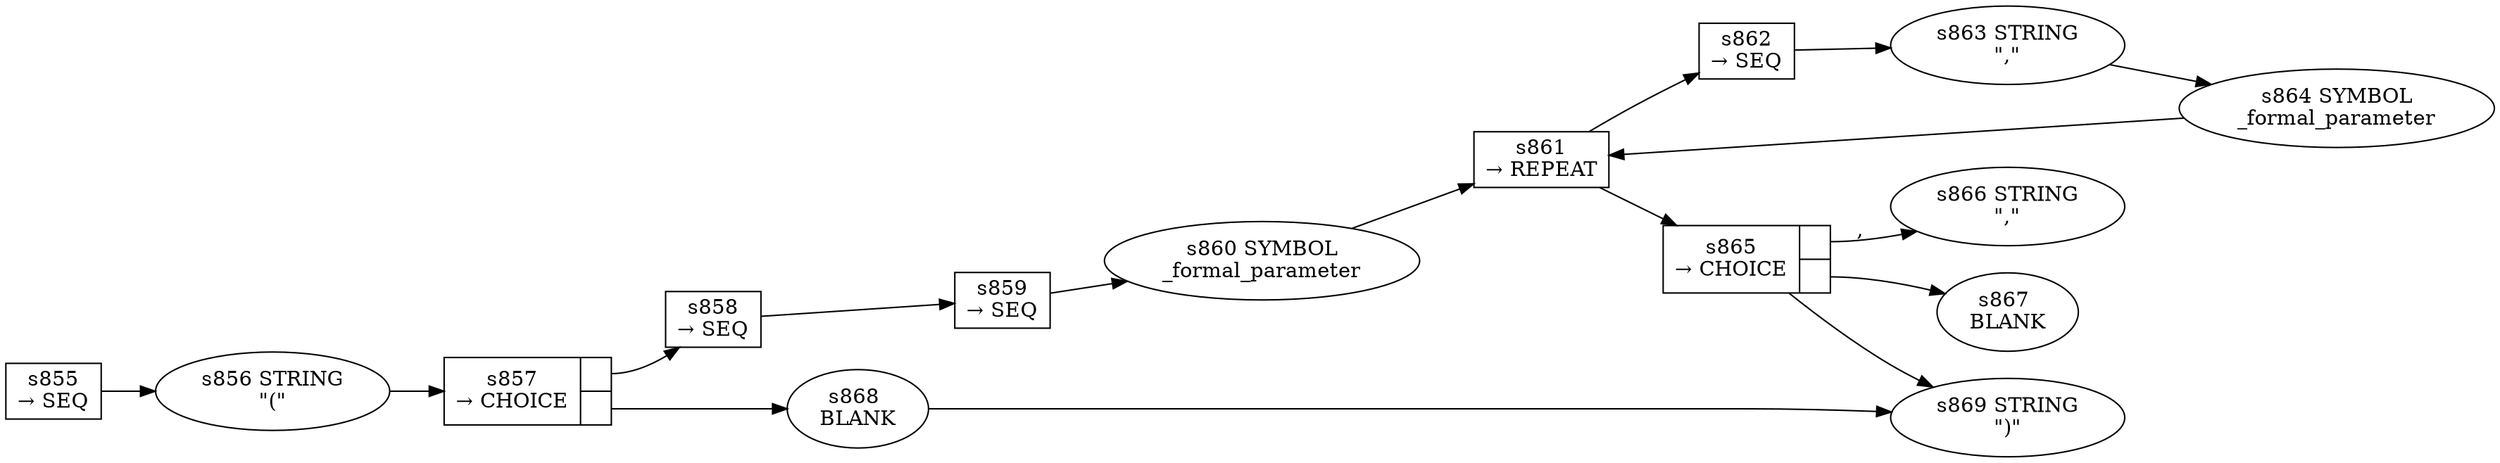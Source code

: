 
  digraph formal_parameters {
  
    rankdir=LR;
  
    s855 [label="s855\n&rarr; SEQ", shape=record, fixedsize=false, peripheries=1];
  s856 [label="s856 STRING\n\"(\""];
  s855 -> s856 [];
  s857 [label="{s857\n&rarr; CHOICE|{<p0>|<p1>}}", shape=record, fixedsize=false, peripheries=1];
  s858 [label="s858\n&rarr; SEQ", shape=record, fixedsize=false, peripheries=1];
  s859 [label="s859\n&rarr; SEQ", shape=record, fixedsize=false, peripheries=1];
  s860 [label="s860 SYMBOL\n_formal_parameter" href="javascript-grammar.json._formal_parameter.dot.svg"];
  s859 -> s860 [];
  s861 [label="s861\n&rarr; REPEAT", shape=record, fixedsize=false, peripheries=1];
  s862 [label="s862\n&rarr; SEQ", shape=record, fixedsize=false, peripheries=1];
  s863 [label="s863 STRING\n\",\""];
  s862 -> s863 [];
  s864 [label="s864 SYMBOL\n_formal_parameter" href="javascript-grammar.json._formal_parameter.dot.svg"];
  s863 -> s864 [];
  s861 -> s862 [];
  s864 -> s861 [];
  s860 -> s861 [];
  s858 -> s859 [];
  s865 [label="{s865\n&rarr; CHOICE|{<p0>|<p1>}}", shape=record, fixedsize=false, peripheries=1];
  s866 [label="s866 STRING\n\",\""];
  s865:p0 -> s866 [label=","];
  s867 [label="s867 \nBLANK"];
  s865:p1 -> s867 [label=""];
  s861 -> s865 [];
  s857:p0 -> s858 [label=""];
  s868 [label="s868 \nBLANK"];
  s857:p1 -> s868 [label=""];
  s856 -> s857 [];
  s869 [label="s869 STRING\n\")\""];
  s865 -> s869 [];
  s868 -> s869 [];
  
  }
  